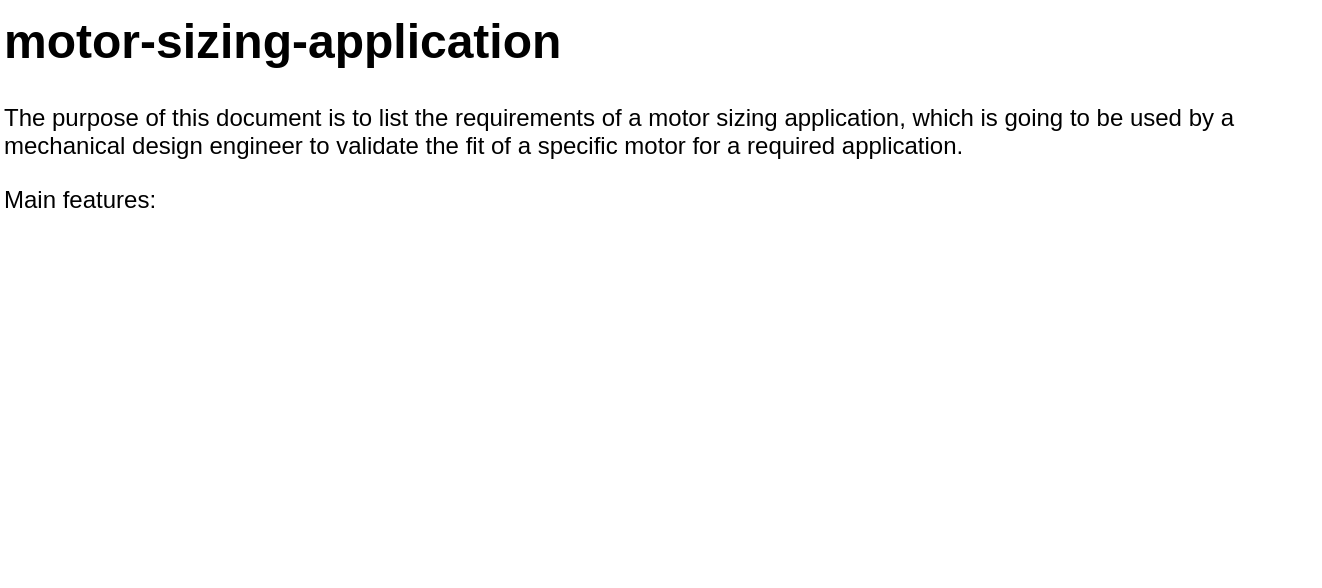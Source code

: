 <mxfile version="24.5.4" type="device">
  <diagram name="Page-1" id="yRgI9ryyjb29Eyp8XaVW">
    <mxGraphModel dx="1050" dy="565" grid="1" gridSize="10" guides="1" tooltips="1" connect="1" arrows="1" fold="1" page="1" pageScale="1" pageWidth="850" pageHeight="1100" math="0" shadow="0">
      <root>
        <mxCell id="0" />
        <mxCell id="1" parent="0" />
        <mxCell id="GtqdbThTcfgjpgIIF2Dk-2" value="&lt;h1 style=&quot;margin-top: 0px;&quot;&gt;motor-sizing-application&lt;/h1&gt;&lt;p&gt;The purpose of this document is to list the requirements of a motor sizing application, which is going to be used by a mechanical design engineer to validate the fit of a specific motor for a required application.&lt;/p&gt;&lt;p&gt;Main features:&lt;/p&gt;&lt;p&gt;&lt;br&gt;&lt;/p&gt;&lt;p&gt;&lt;br&gt;&lt;/p&gt;&lt;p&gt;&lt;br&gt;&lt;/p&gt;&lt;p&gt;&lt;br&gt;&lt;/p&gt;" style="text;html=1;whiteSpace=wrap;overflow=hidden;rounded=0;" parent="1" vertex="1">
          <mxGeometry x="40" y="40" width="660" height="290" as="geometry" />
        </mxCell>
      </root>
    </mxGraphModel>
  </diagram>
</mxfile>
